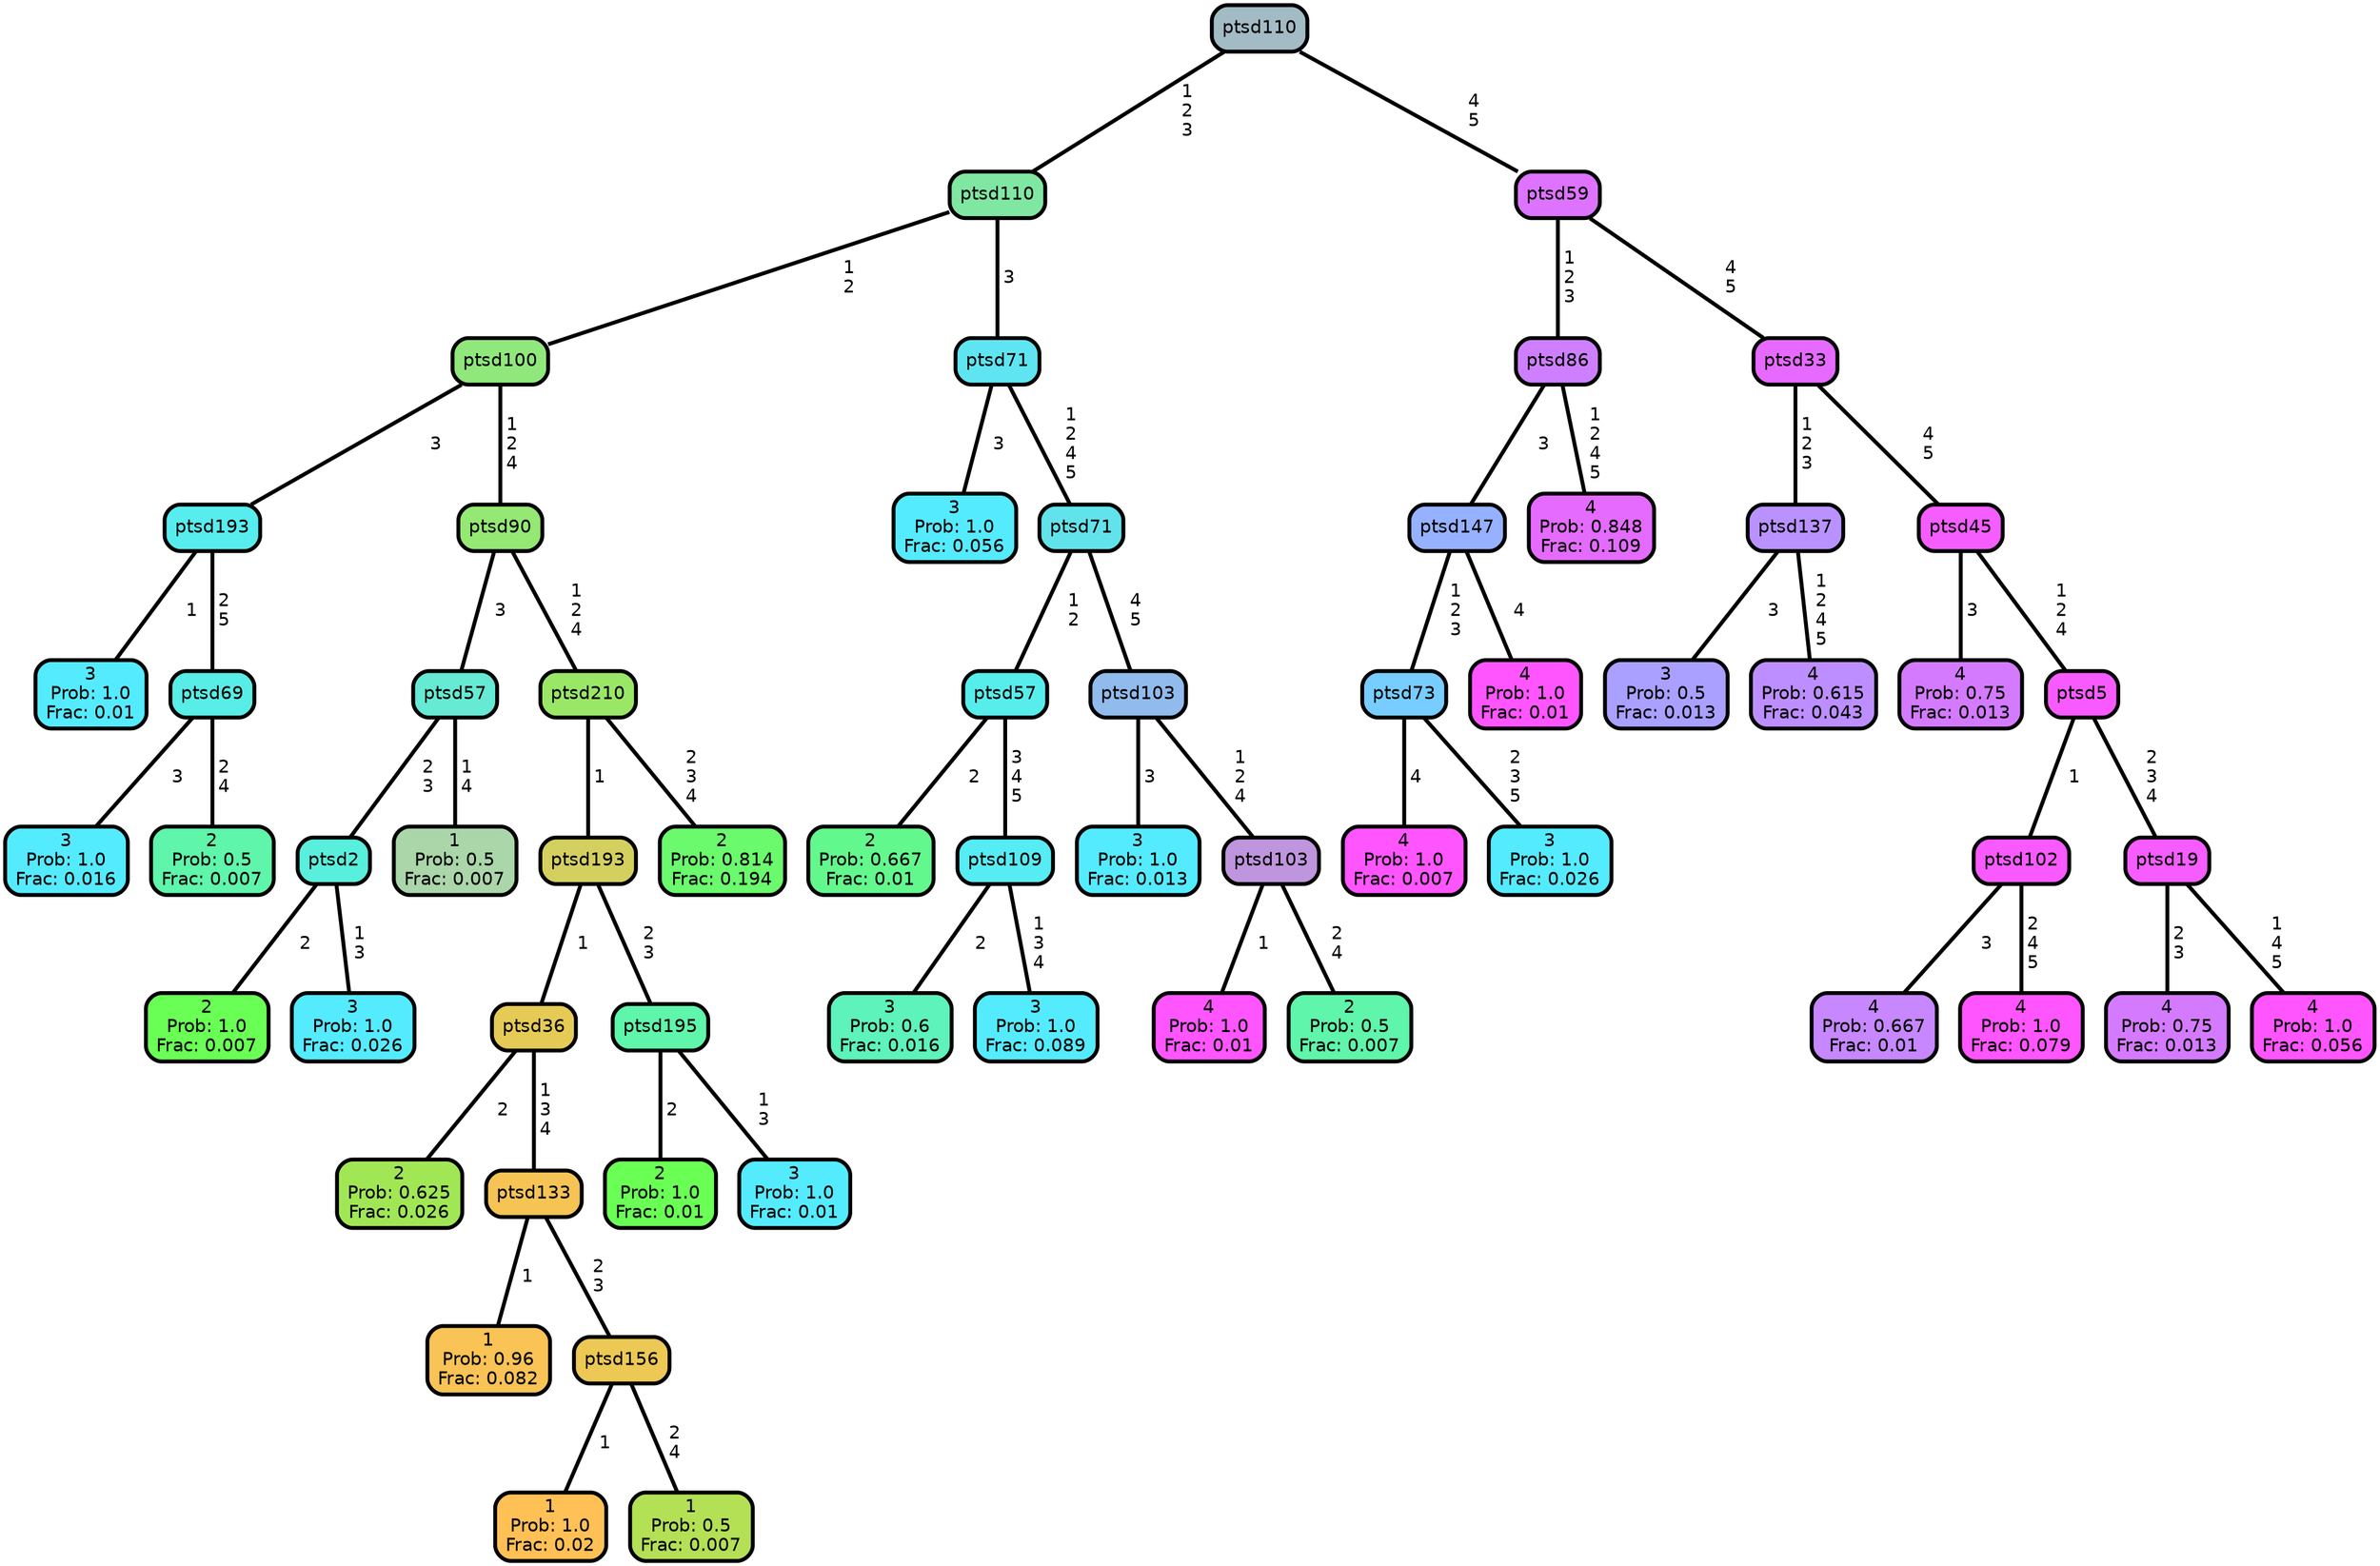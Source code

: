 graph Tree {
node [shape=box, style="filled, rounded",color="black",penwidth="3",fontcolor="black",                 fontname=helvetica] ;
graph [ranksep="0 equally", splines=straight,                 bgcolor=transparent, dpi=200] ;
edge [fontname=helvetica, color=black] ;
0 [label="3
Prob: 1.0
Frac: 0.01", fillcolor="#55ebff"] ;
1 [label="ptsd193", fillcolor="#57edee"] ;
2 [label="3
Prob: 1.0
Frac: 0.016", fillcolor="#55ebff"] ;
3 [label="ptsd69", fillcolor="#58ede6"] ;
4 [label="2
Prob: 0.5
Frac: 0.007", fillcolor="#5ff5aa"] ;
5 [label="ptsd100", fillcolor="#90e87c"] ;
6 [label="2
Prob: 1.0
Frac: 0.007", fillcolor="#6aff55"] ;
7 [label="ptsd2", fillcolor="#59efdd"] ;
8 [label="3
Prob: 1.0
Frac: 0.026", fillcolor="#55ebff"] ;
9 [label="ptsd57", fillcolor="#66ead4"] ;
10 [label="1
Prob: 0.5
Frac: 0.007", fillcolor="#aad6aa"] ;
11 [label="ptsd90", fillcolor="#94e873"] ;
12 [label="2
Prob: 0.625
Frac: 0.026", fillcolor="#a1e755"] ;
13 [label="ptsd36", fillcolor="#e5cb55"] ;
14 [label="1
Prob: 0.96
Frac: 0.082", fillcolor="#f9c355"] ;
15 [label="ptsd133", fillcolor="#f5c455"] ;
16 [label="1
Prob: 1.0
Frac: 0.02", fillcolor="#ffc155"] ;
17 [label="ptsd156", fillcolor="#ecc855"] ;
18 [label="1
Prob: 0.5
Frac: 0.007", fillcolor="#b4e055"] ;
19 [label="ptsd193", fillcolor="#d4d05f"] ;
20 [label="2
Prob: 1.0
Frac: 0.01", fillcolor="#6aff55"] ;
21 [label="ptsd195", fillcolor="#5ff5aa"] ;
22 [label="3
Prob: 1.0
Frac: 0.01", fillcolor="#55ebff"] ;
23 [label="ptsd210", fillcolor="#9ae768"] ;
24 [label="2
Prob: 0.814
Frac: 0.194", fillcolor="#6bf96e"] ;
25 [label="ptsd110", fillcolor="#80e7a2"] ;
26 [label="3
Prob: 1.0
Frac: 0.056", fillcolor="#55ebff"] ;
27 [label="ptsd71", fillcolor="#5fe5f1"] ;
28 [label="2
Prob: 0.667
Frac: 0.01", fillcolor="#63f88d"] ;
29 [label="ptsd57", fillcolor="#57edeb"] ;
30 [label="3
Prob: 0.6
Frac: 0.016", fillcolor="#5df3bb"] ;
31 [label="ptsd109", fillcolor="#56ecf4"] ;
32 [label="3
Prob: 1.0
Frac: 0.089", fillcolor="#55ebff"] ;
33 [label="ptsd71", fillcolor="#62e3eb"] ;
34 [label="3
Prob: 1.0
Frac: 0.013", fillcolor="#55ebff"] ;
35 [label="ptsd103", fillcolor="#90bbec"] ;
36 [label="4
Prob: 1.0
Frac: 0.01", fillcolor="#ff55ff"] ;
37 [label="ptsd103", fillcolor="#bf95dd"] ;
38 [label="2
Prob: 0.5
Frac: 0.007", fillcolor="#5ff5aa"] ;
39 [label="ptsd110", fillcolor="#a3bbc5"] ;
40 [label="4
Prob: 1.0
Frac: 0.007", fillcolor="#ff55ff"] ;
41 [label="ptsd73", fillcolor="#77cdff"] ;
42 [label="3
Prob: 1.0
Frac: 0.026", fillcolor="#55ebff"] ;
43 [label="ptsd147", fillcolor="#96b1ff"] ;
44 [label="4
Prob: 1.0
Frac: 0.01", fillcolor="#ff55ff"] ;
45 [label="ptsd86", fillcolor="#ce7fff"] ;
46 [label="4
Prob: 0.848
Frac: 0.109", fillcolor="#e56bff"] ;
47 [label="ptsd59", fillcolor="#dd73ff"] ;
48 [label="3
Prob: 0.5
Frac: 0.013", fillcolor="#aaa0ff"] ;
49 [label="ptsd137", fillcolor="#b992ff"] ;
50 [label="4
Prob: 0.615
Frac: 0.043", fillcolor="#bd8eff"] ;
51 [label="ptsd33", fillcolor="#e66aff"] ;
52 [label="4
Prob: 0.75
Frac: 0.013", fillcolor="#d47aff"] ;
53 [label="ptsd45", fillcolor="#f55dff"] ;
54 [label="4
Prob: 0.667
Frac: 0.01", fillcolor="#c687ff"] ;
55 [label="ptsd102", fillcolor="#f85aff"] ;
56 [label="4
Prob: 1.0
Frac: 0.079", fillcolor="#ff55ff"] ;
57 [label="ptsd5", fillcolor="#f75bff"] ;
58 [label="4
Prob: 0.75
Frac: 0.013", fillcolor="#d47aff"] ;
59 [label="ptsd19", fillcolor="#f65cff"] ;
60 [label="4
Prob: 1.0
Frac: 0.056", fillcolor="#ff55ff"] ;
1 -- 0 [label=" 1",penwidth=3] ;
1 -- 3 [label=" 2\n 5",penwidth=3] ;
3 -- 2 [label=" 3",penwidth=3] ;
3 -- 4 [label=" 2\n 4",penwidth=3] ;
5 -- 1 [label=" 3",penwidth=3] ;
5 -- 11 [label=" 1\n 2\n 4",penwidth=3] ;
7 -- 6 [label=" 2",penwidth=3] ;
7 -- 8 [label=" 1\n 3",penwidth=3] ;
9 -- 7 [label=" 2\n 3",penwidth=3] ;
9 -- 10 [label=" 1\n 4",penwidth=3] ;
11 -- 9 [label=" 3",penwidth=3] ;
11 -- 23 [label=" 1\n 2\n 4",penwidth=3] ;
13 -- 12 [label=" 2",penwidth=3] ;
13 -- 15 [label=" 1\n 3\n 4",penwidth=3] ;
15 -- 14 [label=" 1",penwidth=3] ;
15 -- 17 [label=" 2\n 3",penwidth=3] ;
17 -- 16 [label=" 1",penwidth=3] ;
17 -- 18 [label=" 2\n 4",penwidth=3] ;
19 -- 13 [label=" 1",penwidth=3] ;
19 -- 21 [label=" 2\n 3",penwidth=3] ;
21 -- 20 [label=" 2",penwidth=3] ;
21 -- 22 [label=" 1\n 3",penwidth=3] ;
23 -- 19 [label=" 1",penwidth=3] ;
23 -- 24 [label=" 2\n 3\n 4",penwidth=3] ;
25 -- 5 [label=" 1\n 2",penwidth=3] ;
25 -- 27 [label=" 3",penwidth=3] ;
27 -- 26 [label=" 3",penwidth=3] ;
27 -- 33 [label=" 1\n 2\n 4\n 5",penwidth=3] ;
29 -- 28 [label=" 2",penwidth=3] ;
29 -- 31 [label=" 3\n 4\n 5",penwidth=3] ;
31 -- 30 [label=" 2",penwidth=3] ;
31 -- 32 [label=" 1\n 3\n 4",penwidth=3] ;
33 -- 29 [label=" 1\n 2",penwidth=3] ;
33 -- 35 [label=" 4\n 5",penwidth=3] ;
35 -- 34 [label=" 3",penwidth=3] ;
35 -- 37 [label=" 1\n 2\n 4",penwidth=3] ;
37 -- 36 [label=" 1",penwidth=3] ;
37 -- 38 [label=" 2\n 4",penwidth=3] ;
39 -- 25 [label=" 1\n 2\n 3",penwidth=3] ;
39 -- 47 [label=" 4\n 5",penwidth=3] ;
41 -- 40 [label=" 4",penwidth=3] ;
41 -- 42 [label=" 2\n 3\n 5",penwidth=3] ;
43 -- 41 [label=" 1\n 2\n 3",penwidth=3] ;
43 -- 44 [label=" 4",penwidth=3] ;
45 -- 43 [label=" 3",penwidth=3] ;
45 -- 46 [label=" 1\n 2\n 4\n 5",penwidth=3] ;
47 -- 45 [label=" 1\n 2\n 3",penwidth=3] ;
47 -- 51 [label=" 4\n 5",penwidth=3] ;
49 -- 48 [label=" 3",penwidth=3] ;
49 -- 50 [label=" 1\n 2\n 4\n 5",penwidth=3] ;
51 -- 49 [label=" 1\n 2\n 3",penwidth=3] ;
51 -- 53 [label=" 4\n 5",penwidth=3] ;
53 -- 52 [label=" 3",penwidth=3] ;
53 -- 57 [label=" 1\n 2\n 4",penwidth=3] ;
55 -- 54 [label=" 3",penwidth=3] ;
55 -- 56 [label=" 2\n 4\n 5",penwidth=3] ;
57 -- 55 [label=" 1",penwidth=3] ;
57 -- 59 [label=" 2\n 3\n 4",penwidth=3] ;
59 -- 58 [label=" 2\n 3",penwidth=3] ;
59 -- 60 [label=" 1\n 4\n 5",penwidth=3] ;
{rank = same;}}